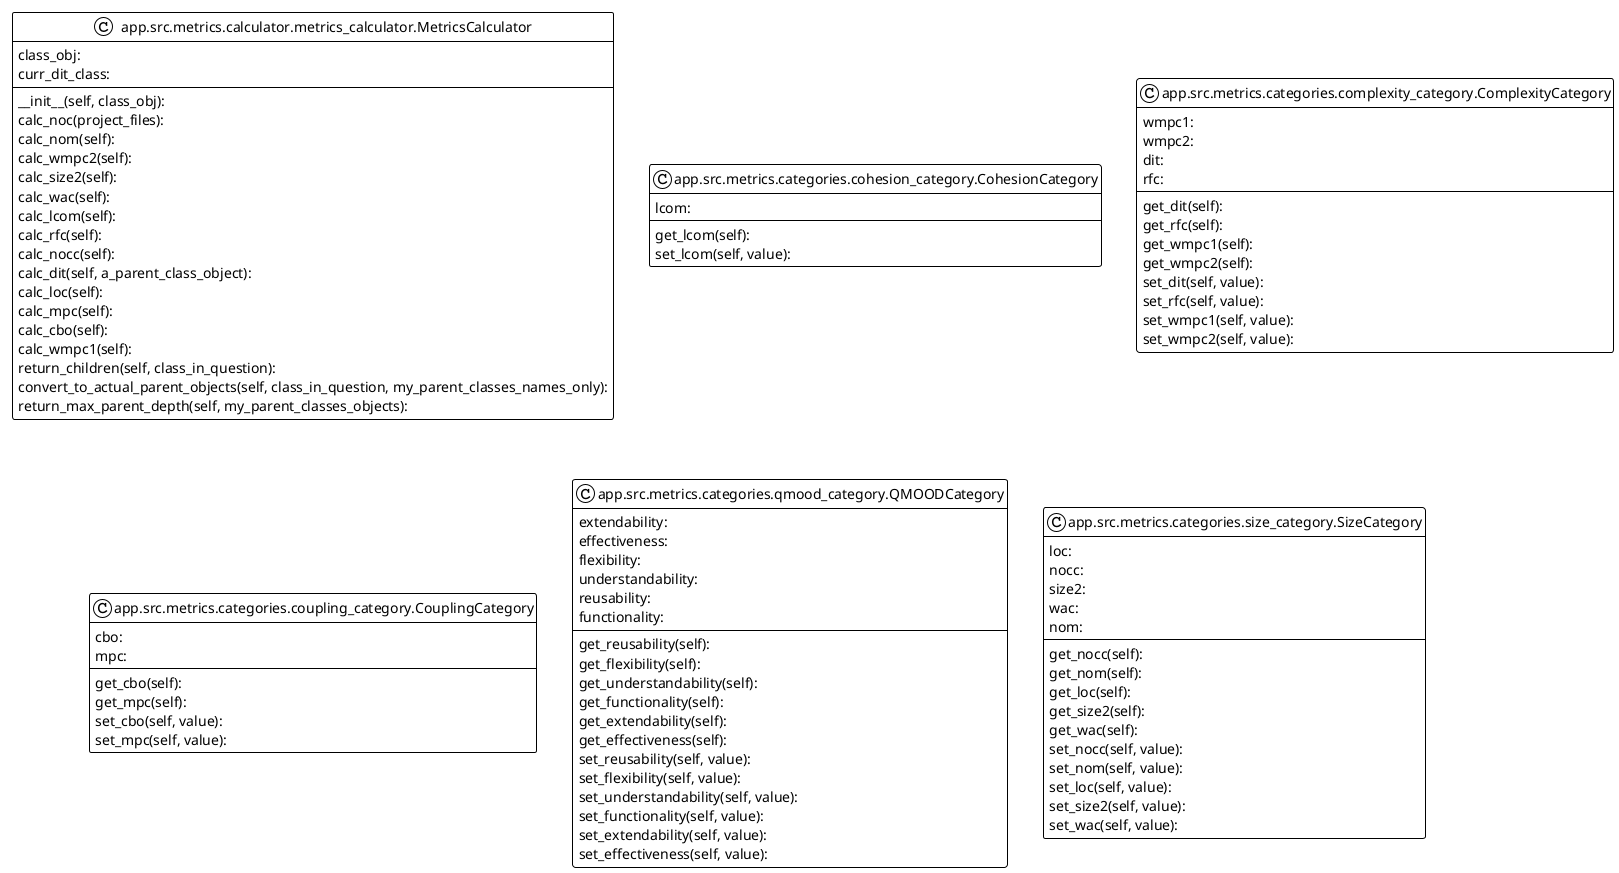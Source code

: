 @startuml

!theme plain
top to bottom direction
skinparam linetype ortho

class node0 as "app.src.metrics.calculator.metrics_calculator.MetricsCalculator" {
   class_obj: 
   curr_dit_class: 
   __init__(self, class_obj): 
   calc_noc(project_files): 
   calc_nom(self): 
   calc_wmpc2(self): 
   calc_size2(self): 
   calc_wac(self): 
   calc_lcom(self): 
   calc_rfc(self): 
   calc_nocc(self): 
   calc_dit(self, a_parent_class_object): 
   calc_loc(self): 
   calc_mpc(self): 
   calc_cbo(self): 
   calc_wmpc1(self): 
   return_children(self, class_in_question): 
   convert_to_actual_parent_objects(self, class_in_question, my_parent_classes_names_only): 
   return_max_parent_depth(self, my_parent_classes_objects): 
}
class node4 as "app.src.metrics.categories.cohesion_category.CohesionCategory" {
   lcom:  
   get_lcom(self): 
   set_lcom(self, value): 
}
class node2 as "app.src.metrics.categories.complexity_category.ComplexityCategory" {
   wmpc1: 
   wmpc2: 
   dit: 
   rfc:  
   get_dit(self): 
   get_rfc(self): 
   get_wmpc1(self): 
   get_wmpc2(self): 
   set_dit(self, value): 
   set_rfc(self, value): 
   set_wmpc1(self, value): 
   set_wmpc2(self, value): 
}
class node3 as "app.src.metrics.categories.coupling_category.CouplingCategory" {
   cbo: 
   mpc:  
   get_cbo(self): 
   get_mpc(self): 
   set_cbo(self, value): 
   set_mpc(self, value): 
}
class node1 as "app.src.metrics.categories.qmood_category.QMOODCategory" {
   extendability: 
   effectiveness: 
   flexibility: 
   understandability: 
   reusability: 
   functionality:    
   get_reusability(self): 
   get_flexibility(self): 
   get_understandability(self): 
   get_functionality(self): 
   get_extendability(self): 
   get_effectiveness(self): 
   set_reusability(self, value): 
   set_flexibility(self, value): 
   set_understandability(self, value): 
   set_functionality(self, value): 
   set_extendability(self, value): 
   set_effectiveness(self, value): 
}
class node5 as "app.src.metrics.categories.size_category.SizeCategory" {
   loc: 
   nocc: 
   size2: 
   wac: 
   nom:  
   get_nocc(self): 
   get_nom(self): 
   get_loc(self): 
   get_size2(self): 
   get_wac(self): 
   set_nocc(self, value): 
   set_nom(self, value): 
   set_loc(self, value): 
   set_size2(self, value): 
   set_wac(self, value): 
}

@enduml
